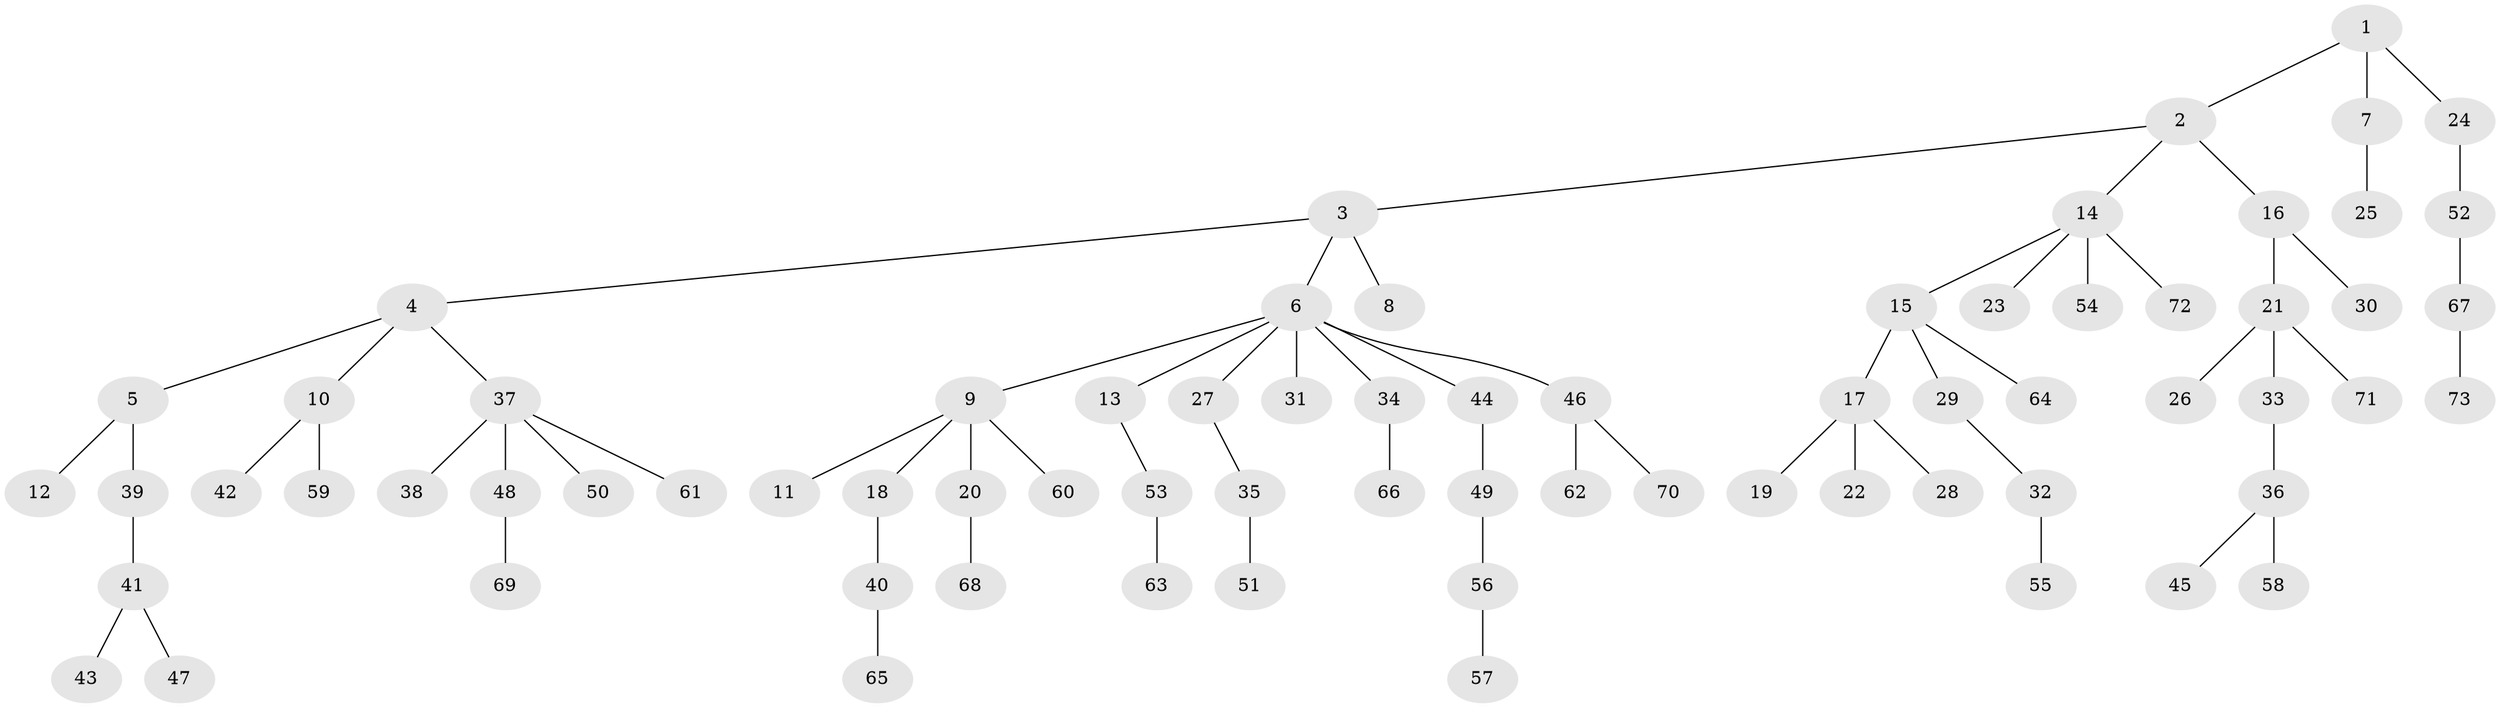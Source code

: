 // coarse degree distribution, {3: 0.10416666666666667, 5: 0.041666666666666664, 10: 0.020833333333333332, 4: 0.0625, 2: 0.20833333333333334, 1: 0.5625}
// Generated by graph-tools (version 1.1) at 2025/42/03/06/25 10:42:04]
// undirected, 73 vertices, 72 edges
graph export_dot {
graph [start="1"]
  node [color=gray90,style=filled];
  1;
  2;
  3;
  4;
  5;
  6;
  7;
  8;
  9;
  10;
  11;
  12;
  13;
  14;
  15;
  16;
  17;
  18;
  19;
  20;
  21;
  22;
  23;
  24;
  25;
  26;
  27;
  28;
  29;
  30;
  31;
  32;
  33;
  34;
  35;
  36;
  37;
  38;
  39;
  40;
  41;
  42;
  43;
  44;
  45;
  46;
  47;
  48;
  49;
  50;
  51;
  52;
  53;
  54;
  55;
  56;
  57;
  58;
  59;
  60;
  61;
  62;
  63;
  64;
  65;
  66;
  67;
  68;
  69;
  70;
  71;
  72;
  73;
  1 -- 2;
  1 -- 7;
  1 -- 24;
  2 -- 3;
  2 -- 14;
  2 -- 16;
  3 -- 4;
  3 -- 6;
  3 -- 8;
  4 -- 5;
  4 -- 10;
  4 -- 37;
  5 -- 12;
  5 -- 39;
  6 -- 9;
  6 -- 13;
  6 -- 27;
  6 -- 31;
  6 -- 34;
  6 -- 44;
  6 -- 46;
  7 -- 25;
  9 -- 11;
  9 -- 18;
  9 -- 20;
  9 -- 60;
  10 -- 42;
  10 -- 59;
  13 -- 53;
  14 -- 15;
  14 -- 23;
  14 -- 54;
  14 -- 72;
  15 -- 17;
  15 -- 29;
  15 -- 64;
  16 -- 21;
  16 -- 30;
  17 -- 19;
  17 -- 22;
  17 -- 28;
  18 -- 40;
  20 -- 68;
  21 -- 26;
  21 -- 33;
  21 -- 71;
  24 -- 52;
  27 -- 35;
  29 -- 32;
  32 -- 55;
  33 -- 36;
  34 -- 66;
  35 -- 51;
  36 -- 45;
  36 -- 58;
  37 -- 38;
  37 -- 48;
  37 -- 50;
  37 -- 61;
  39 -- 41;
  40 -- 65;
  41 -- 43;
  41 -- 47;
  44 -- 49;
  46 -- 62;
  46 -- 70;
  48 -- 69;
  49 -- 56;
  52 -- 67;
  53 -- 63;
  56 -- 57;
  67 -- 73;
}
